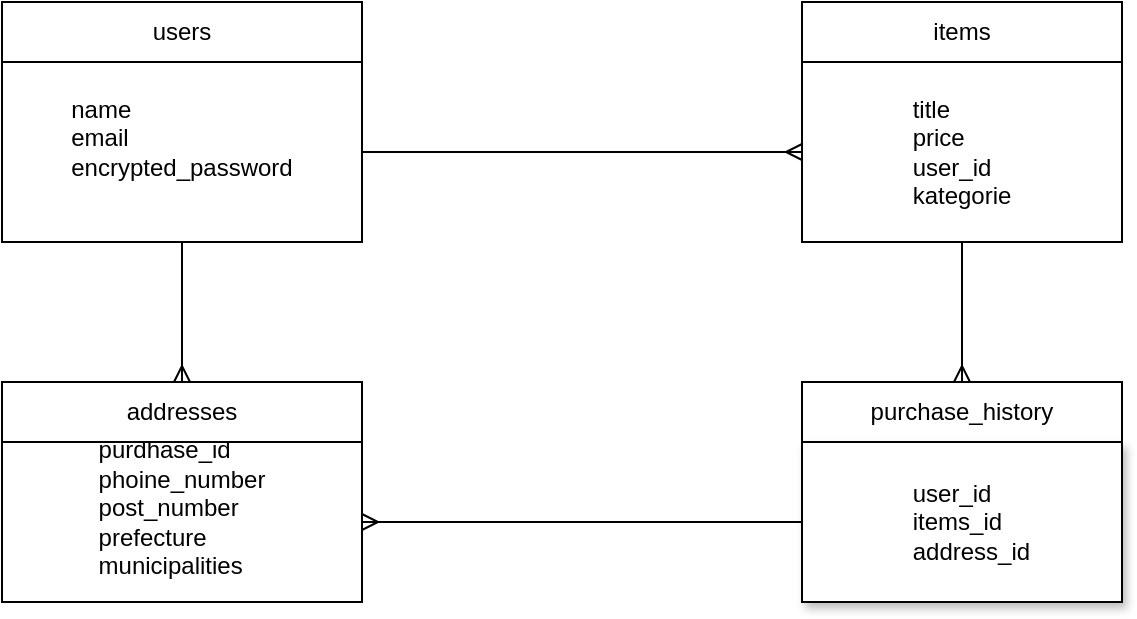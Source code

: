 <mxfile version="13.6.5">
    <diagram id="Bjtuqgxe46-oe95XXZj6" name="ページ1">
        <mxGraphModel dx="1021" dy="680" grid="1" gridSize="10" guides="1" tooltips="1" connect="1" arrows="1" fold="1" page="1" pageScale="1" pageWidth="827" pageHeight="1169" math="0" shadow="0">
            <root>
                <mxCell id="0"/>
                <mxCell id="1" parent="0"/>
                <mxCell id="18" style="edgeStyle=orthogonalEdgeStyle;rounded=0;orthogonalLoop=1;jettySize=auto;html=1;endArrow=ERmany;endFill=0;" parent="1" source="2" edge="1">
                    <mxGeometry relative="1" as="geometry">
                        <mxPoint x="130" y="320" as="targetPoint"/>
                    </mxGeometry>
                </mxCell>
                <mxCell id="19" style="edgeStyle=orthogonalEdgeStyle;rounded=0;orthogonalLoop=1;jettySize=auto;html=1;entryX=0;entryY=0.5;entryDx=0;entryDy=0;endArrow=ERmany;endFill=0;" parent="1" source="2" target="5" edge="1">
                    <mxGeometry relative="1" as="geometry"/>
                </mxCell>
                <mxCell id="2" value="&lt;div style=&quot;text-align: justify&quot;&gt;&lt;br&gt;&lt;/div&gt;&lt;div style=&quot;text-align: justify&quot;&gt;&lt;span&gt;name&lt;/span&gt;&lt;/div&gt;&lt;div style=&quot;text-align: justify&quot;&gt;&lt;span&gt;email&lt;/span&gt;&lt;/div&gt;&lt;span style=&quot;text-align: justify&quot;&gt;encrypted_password&lt;/span&gt;&lt;span style=&quot;color: rgb(36 , 41 , 46) ; font-family: , , &amp;#34;segoe ui&amp;#34; , &amp;#34;helvetica&amp;#34; , &amp;#34;arial&amp;#34; , sans-serif , &amp;#34;apple color emoji&amp;#34; , &amp;#34;segoe ui emoji&amp;#34; ; background-color: rgb(255 , 255 , 255)&quot;&gt;&lt;br&gt;&lt;/span&gt;&lt;div style=&quot;text-align: justify&quot;&gt;&lt;br&gt;&lt;/div&gt;&lt;div style=&quot;text-align: justify&quot;&gt;&lt;br&gt;&lt;/div&gt;" style="whiteSpace=wrap;html=1;align=center;" parent="1" vertex="1">
                    <mxGeometry x="40" y="160" width="180" height="90" as="geometry"/>
                </mxCell>
                <mxCell id="4" value="users" style="whiteSpace=wrap;html=1;" parent="1" vertex="1">
                    <mxGeometry x="40" y="130" width="180" height="30" as="geometry"/>
                </mxCell>
                <mxCell id="20" style="edgeStyle=orthogonalEdgeStyle;rounded=0;orthogonalLoop=1;jettySize=auto;html=1;entryX=0.5;entryY=0;entryDx=0;entryDy=0;endArrow=ERmany;endFill=0;" parent="1" source="5" target="9" edge="1">
                    <mxGeometry relative="1" as="geometry"/>
                </mxCell>
                <mxCell id="5" value="&lt;div style=&quot;text-align: justify&quot;&gt;title&lt;/div&gt;&lt;div style=&quot;text-align: justify&quot;&gt;price&lt;/div&gt;&lt;div style=&quot;text-align: justify&quot;&gt;user_id&lt;/div&gt;&lt;div style=&quot;text-align: justify&quot;&gt;kategorie&lt;/div&gt;" style="whiteSpace=wrap;html=1;align=center;fontStyle=0" parent="1" vertex="1">
                    <mxGeometry x="440" y="160" width="160" height="90" as="geometry"/>
                </mxCell>
                <mxCell id="6" value="items" style="whiteSpace=wrap;html=1;" parent="1" vertex="1">
                    <mxGeometry x="440" y="130" width="160" height="30" as="geometry"/>
                </mxCell>
                <mxCell id="9" value="purchase_history" style="whiteSpace=wrap;html=1;" parent="1" vertex="1">
                    <mxGeometry x="440" y="320" width="160" height="30" as="geometry"/>
                </mxCell>
                <mxCell id="27" style="edgeStyle=orthogonalEdgeStyle;rounded=0;orthogonalLoop=1;jettySize=auto;html=1;exitX=0;exitY=0.5;exitDx=0;exitDy=0;endArrow=ERmany;endFill=0;" edge="1" parent="1" source="10" target="12">
                    <mxGeometry relative="1" as="geometry">
                        <Array as="points">
                            <mxPoint x="310" y="390"/>
                            <mxPoint x="310" y="390"/>
                        </Array>
                    </mxGeometry>
                </mxCell>
                <mxCell id="10" value="&lt;div style=&quot;text-align: justify&quot;&gt;&lt;span&gt;&amp;nbsp; &amp;nbsp; &amp;nbsp; &amp;nbsp; &amp;nbsp; &amp;nbsp; &amp;nbsp; &amp;nbsp; user_id&lt;/span&gt;&lt;/div&gt;&lt;div style=&quot;text-align: justify&quot;&gt;&lt;span&gt;&amp;nbsp; &amp;nbsp; &amp;nbsp; &amp;nbsp; &amp;nbsp; &amp;nbsp; &amp;nbsp; &amp;nbsp; items_id&lt;/span&gt;&lt;/div&gt;&lt;div style=&quot;text-align: justify&quot;&gt;&lt;span&gt;&amp;nbsp; &amp;nbsp; &amp;nbsp; &amp;nbsp; &amp;nbsp; &amp;nbsp; &amp;nbsp; &amp;nbsp; address_id&lt;/span&gt;&lt;/div&gt;" style="whiteSpace=wrap;html=1;shadow=1;align=left;" parent="1" vertex="1">
                    <mxGeometry x="440" y="350" width="160" height="80" as="geometry"/>
                </mxCell>
                <mxCell id="11" value="addresses" style="whiteSpace=wrap;html=1;" parent="1" vertex="1">
                    <mxGeometry x="40" y="320" width="180" height="30" as="geometry"/>
                </mxCell>
                <mxCell id="12" value="&lt;div style=&quot;text-align: justify&quot;&gt;&lt;span&gt;purdhase_id&lt;/span&gt;&lt;/div&gt;&lt;div style=&quot;text-align: justify&quot;&gt;&lt;span&gt;phoine_number&lt;/span&gt;&lt;/div&gt;&lt;div style=&quot;text-align: justify&quot;&gt;&lt;span&gt;post_number&lt;/span&gt;&lt;/div&gt;&lt;div style=&quot;text-align: justify&quot;&gt;&lt;span&gt;prefecture&lt;/span&gt;&lt;/div&gt;&lt;div style=&quot;text-align: justify&quot;&gt;&lt;span&gt;municipalities&lt;/span&gt;&lt;/div&gt;&lt;div style=&quot;text-align: justify&quot;&gt;&lt;br&gt;&lt;/div&gt;" style="whiteSpace=wrap;html=1;" parent="1" vertex="1">
                    <mxGeometry x="40" y="350" width="180" height="80" as="geometry"/>
                </mxCell>
            </root>
        </mxGraphModel>
    </diagram>
</mxfile>